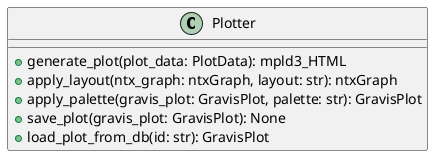 @startuml


' Plotter class responsible for generating the plot
class Plotter {
    +generate_plot(plot_data: PlotData): mpld3_HTML
    +apply_layout(ntx_graph: ntxGraph, layout: str): ntxGraph
    +apply_palette(gravis_plot: GravisPlot, palette: str): GravisPlot
    +save_plot(gravis_plot: GravisPlot): None
    +load_plot_from_db(id: str): GravisPlot
}

@enduml
